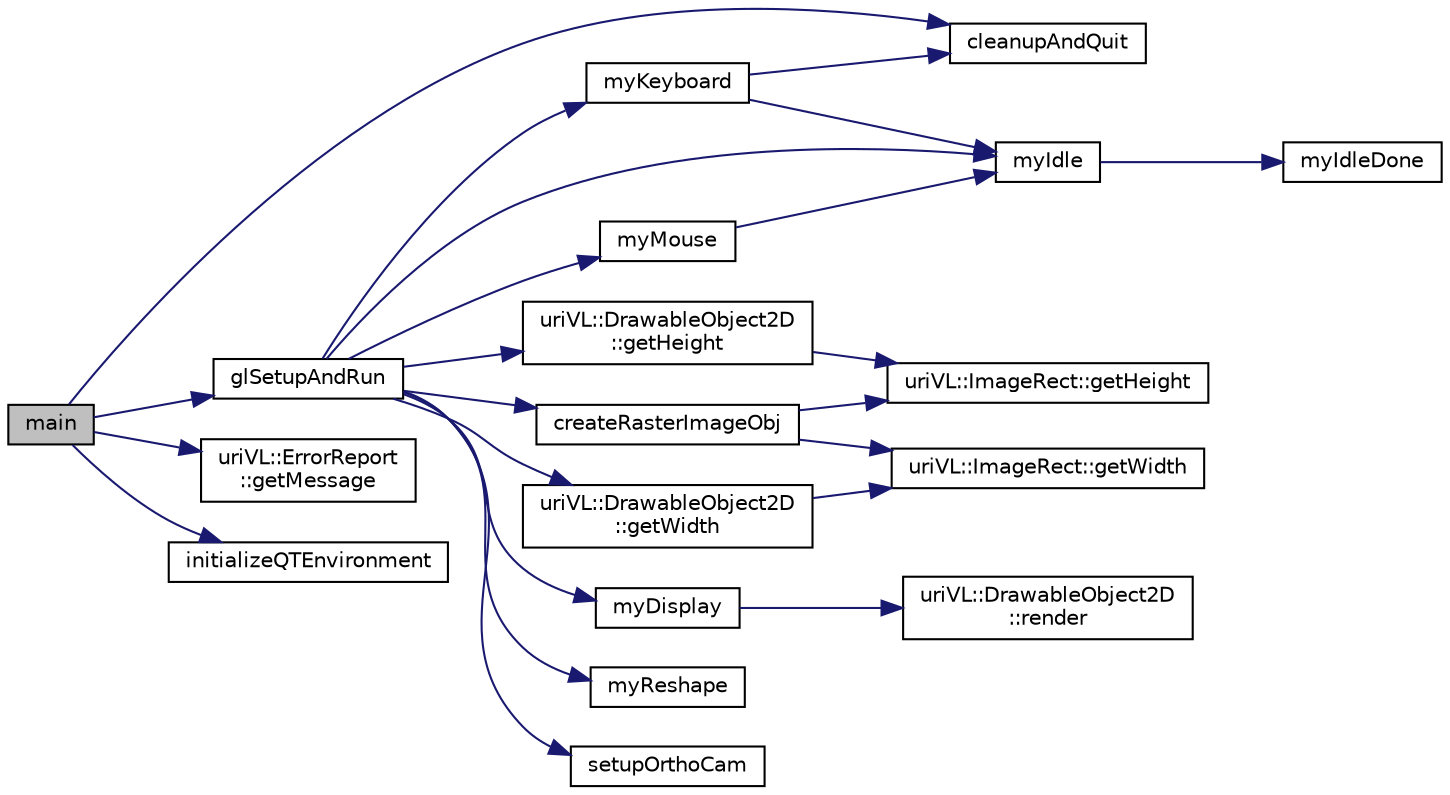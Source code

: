 digraph "main"
{
  edge [fontname="Helvetica",fontsize="10",labelfontname="Helvetica",labelfontsize="10"];
  node [fontname="Helvetica",fontsize="10",shape=record];
  rankdir="LR";
  Node1 [label="main",height=0.2,width=0.4,color="black", fillcolor="grey75", style="filled", fontcolor="black"];
  Node1 -> Node2 [color="midnightblue",fontsize="10",style="solid",fontname="Helvetica"];
  Node2 [label="cleanupAndQuit",height=0.2,width=0.4,color="black", fillcolor="white", style="filled",URL="$playMovie__main_8cpp.html#ab5774c0c168c63ad4c75e9bf6f09e72b"];
  Node1 -> Node3 [color="midnightblue",fontsize="10",style="solid",fontname="Helvetica"];
  Node3 [label="uriVL::ErrorReport\l::getMessage",height=0.2,width=0.4,color="black", fillcolor="white", style="filled",URL="$classuriVL_1_1ErrorReport.html#ab0e9a629dc8d1342f8c6078e5d5b2a1d",tooltip="When you call this, you&#39;re responsible for delete[]&#39;ing the returned pointer. "];
  Node1 -> Node4 [color="midnightblue",fontsize="10",style="solid",fontname="Helvetica"];
  Node4 [label="glSetupAndRun",height=0.2,width=0.4,color="black", fillcolor="white", style="filled",URL="$playMovie__main_8cpp.html#a90c375f0670dbde0c466ef8e5b8501b2"];
  Node4 -> Node5 [color="midnightblue",fontsize="10",style="solid",fontname="Helvetica"];
  Node5 [label="createRasterImageObj",height=0.2,width=0.4,color="black", fillcolor="white", style="filled",URL="$playMovie__main_8cpp.html#ac85cb0ad2757c794788cef3bea1b268e"];
  Node5 -> Node6 [color="midnightblue",fontsize="10",style="solid",fontname="Helvetica"];
  Node6 [label="uriVL::ImageRect::getHeight",height=0.2,width=0.4,color="black", fillcolor="white", style="filled",URL="$classuriVL_1_1ImageRect.html#aa757d85ab5d5230bc0ca53f5960e14f3",tooltip="Returns the height of the rectangle. "];
  Node5 -> Node7 [color="midnightblue",fontsize="10",style="solid",fontname="Helvetica"];
  Node7 [label="uriVL::ImageRect::getWidth",height=0.2,width=0.4,color="black", fillcolor="white", style="filled",URL="$classuriVL_1_1ImageRect.html#a1081dc6f638b33ebf30d0a43d51289ef",tooltip="Returns the width of the rectangle. "];
  Node4 -> Node8 [color="midnightblue",fontsize="10",style="solid",fontname="Helvetica"];
  Node8 [label="uriVL::DrawableObject2D\l::getHeight",height=0.2,width=0.4,color="black", fillcolor="white", style="filled",URL="$classuriVL_1_1DrawableObject2D.html#a0fa48af9667c5a4b53bd2a9bf0eea240",tooltip="Returns the number of rows for the image. "];
  Node8 -> Node6 [color="midnightblue",fontsize="10",style="solid",fontname="Helvetica"];
  Node4 -> Node9 [color="midnightblue",fontsize="10",style="solid",fontname="Helvetica"];
  Node9 [label="uriVL::DrawableObject2D\l::getWidth",height=0.2,width=0.4,color="black", fillcolor="white", style="filled",URL="$classuriVL_1_1DrawableObject2D.html#a01127dbd10a99cdbb7596e48539068c9",tooltip="Returns the number of columns for the image. "];
  Node9 -> Node7 [color="midnightblue",fontsize="10",style="solid",fontname="Helvetica"];
  Node4 -> Node10 [color="midnightblue",fontsize="10",style="solid",fontname="Helvetica"];
  Node10 [label="myDisplay",height=0.2,width=0.4,color="black", fillcolor="white", style="filled",URL="$playMovie__main_8cpp.html#ac158bfc1571fb83c31d7035c8497a5a3"];
  Node10 -> Node11 [color="midnightblue",fontsize="10",style="solid",fontname="Helvetica"];
  Node11 [label="uriVL::DrawableObject2D\l::render",height=0.2,width=0.4,color="black", fillcolor="white", style="filled",URL="$classuriVL_1_1DrawableObject2D.html#ac8e503cfade891e7ac2a25467cb7d24a",tooltip="Renders the object at the default depth and (0, 0) location. "];
  Node4 -> Node12 [color="midnightblue",fontsize="10",style="solid",fontname="Helvetica"];
  Node12 [label="myIdle",height=0.2,width=0.4,color="black", fillcolor="white", style="filled",URL="$playMovie__main_8cpp.html#a8b6b5874f18eb288af28f2ea8dc37afd"];
  Node12 -> Node13 [color="midnightblue",fontsize="10",style="solid",fontname="Helvetica"];
  Node13 [label="myIdleDone",height=0.2,width=0.4,color="black", fillcolor="white", style="filled",URL="$playMovie__main_8cpp.html#aecb76b76a1aa99390ebe7615612927dd"];
  Node4 -> Node14 [color="midnightblue",fontsize="10",style="solid",fontname="Helvetica"];
  Node14 [label="myKeyboard",height=0.2,width=0.4,color="black", fillcolor="white", style="filled",URL="$playMovie__main_8cpp.html#a2380242ef771b5a0d59cce4a680dc9df"];
  Node14 -> Node2 [color="midnightblue",fontsize="10",style="solid",fontname="Helvetica"];
  Node14 -> Node12 [color="midnightblue",fontsize="10",style="solid",fontname="Helvetica"];
  Node4 -> Node15 [color="midnightblue",fontsize="10",style="solid",fontname="Helvetica"];
  Node15 [label="myMouse",height=0.2,width=0.4,color="black", fillcolor="white", style="filled",URL="$playMovie__main_8cpp.html#a9bc4be0bf730d5bb02788a3969a9cdfa"];
  Node15 -> Node12 [color="midnightblue",fontsize="10",style="solid",fontname="Helvetica"];
  Node4 -> Node16 [color="midnightblue",fontsize="10",style="solid",fontname="Helvetica"];
  Node16 [label="myReshape",height=0.2,width=0.4,color="black", fillcolor="white", style="filled",URL="$playMovie__main_8cpp.html#ae659bda7aa3ae9f52f7fed05f3c900fb"];
  Node4 -> Node17 [color="midnightblue",fontsize="10",style="solid",fontname="Helvetica"];
  Node17 [label="setupOrthoCam",height=0.2,width=0.4,color="black", fillcolor="white", style="filled",URL="$playMovie__main_8cpp.html#a63754419aeda022dcd6db14eaddd530f"];
  Node1 -> Node18 [color="midnightblue",fontsize="10",style="solid",fontname="Helvetica"];
  Node18 [label="initializeQTEnvironment",height=0.2,width=0.4,color="black", fillcolor="white", style="filled",URL="$playMovie__main_8cpp.html#a0672b041b5eec1b80073dbb043e6b625"];
}
